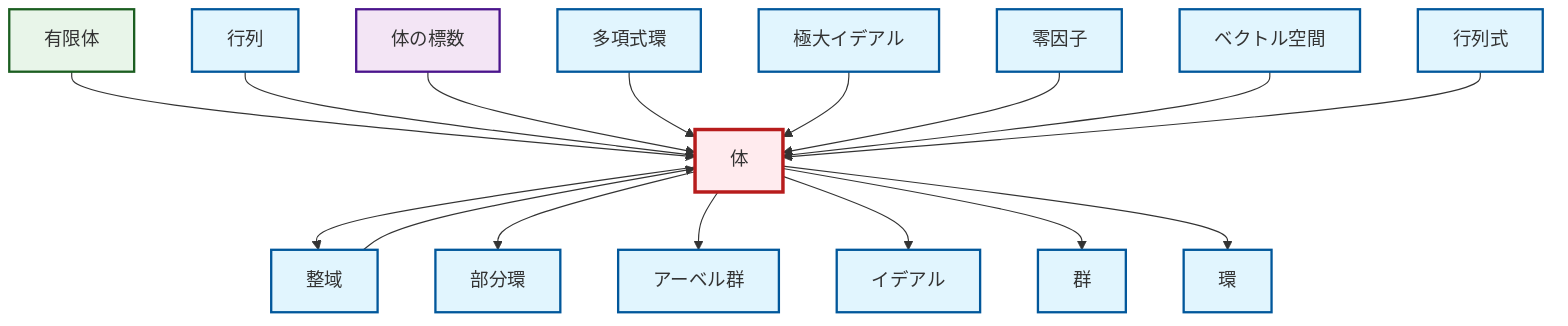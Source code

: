 graph TD
    classDef definition fill:#e1f5fe,stroke:#01579b,stroke-width:2px
    classDef theorem fill:#f3e5f5,stroke:#4a148c,stroke-width:2px
    classDef axiom fill:#fff3e0,stroke:#e65100,stroke-width:2px
    classDef example fill:#e8f5e9,stroke:#1b5e20,stroke-width:2px
    classDef current fill:#ffebee,stroke:#b71c1c,stroke-width:3px
    thm-field-characteristic["体の標数"]:::theorem
    def-integral-domain["整域"]:::definition
    def-group["群"]:::definition
    def-abelian-group["アーベル群"]:::definition
    def-determinant["行列式"]:::definition
    def-field["体"]:::definition
    def-zero-divisor["零因子"]:::definition
    def-subring["部分環"]:::definition
    def-ring["環"]:::definition
    def-matrix["行列"]:::definition
    def-maximal-ideal["極大イデアル"]:::definition
    ex-finite-field["有限体"]:::example
    def-polynomial-ring["多項式環"]:::definition
    def-ideal["イデアル"]:::definition
    def-vector-space["ベクトル空間"]:::definition
    def-field --> def-integral-domain
    def-field --> def-subring
    ex-finite-field --> def-field
    def-matrix --> def-field
    thm-field-characteristic --> def-field
    def-integral-domain --> def-field
    def-field --> def-abelian-group
    def-field --> def-ideal
    def-polynomial-ring --> def-field
    def-maximal-ideal --> def-field
    def-zero-divisor --> def-field
    def-vector-space --> def-field
    def-determinant --> def-field
    def-field --> def-group
    def-field --> def-ring
    class def-field current